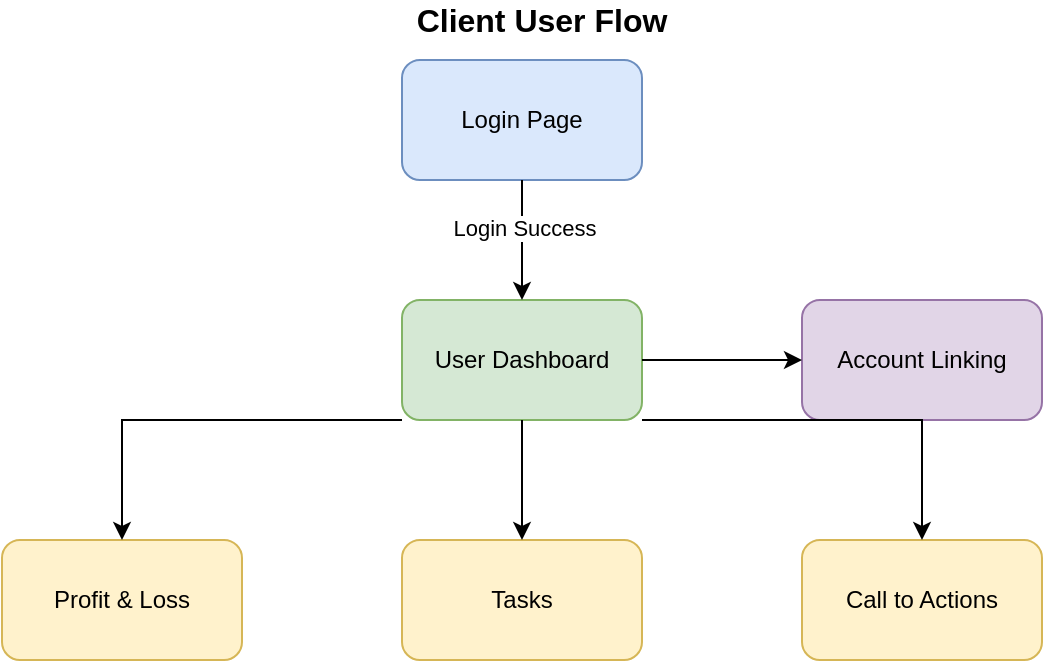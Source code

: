 <mxfile version="21.0.10" type="device">
  <diagram name="Client User Flow" id="client-flow">
    <mxGraphModel dx="1200" dy="800" grid="1" gridSize="10" guides="1" tooltips="1" connect="1" arrows="1" fold="1" page="1" pageScale="1" pageWidth="850" pageHeight="1100" math="0" shadow="0">
      <root>
        <mxCell id="0" />
        <mxCell id="1" parent="0" />
        <!-- Login -->
        <mxCell id="login" value="Login Page" style="rounded=1;whiteSpace=wrap;html=1;fillColor=#dae8fc;strokeColor=#6c8ebf;" vertex="1" parent="1">
          <mxGeometry x="320" y="40" width="120" height="60" as="geometry" />
        </mxCell>
        
        <!-- Account Linking -->
        <mxCell id="account_linking" value="Account Linking" style="rounded=1;whiteSpace=wrap;html=1;fillColor=#e1d5e7;strokeColor=#9673a6;" vertex="1" parent="1">
          <mxGeometry x="520" y="160" width="120" height="60" as="geometry" />
        </mxCell>
        
        <!-- User Dashboard -->
        <mxCell id="user_dashboard" value="User Dashboard" style="rounded=1;whiteSpace=wrap;html=1;fillColor=#d5e8d4;strokeColor=#82b366;" vertex="1" parent="1">
          <mxGeometry x="320" y="160" width="120" height="60" as="geometry" />
        </mxCell>
        
        <!-- Profit & Loss -->
        <mxCell id="profit_loss" value="Profit &amp; Loss" style="rounded=1;whiteSpace=wrap;html=1;fillColor=#fff2cc;strokeColor=#d6b656;" vertex="1" parent="1">
          <mxGeometry x="120" y="280" width="120" height="60" as="geometry" />
        </mxCell>
        
        <!-- Tasks -->
        <mxCell id="tasks" value="Tasks" style="rounded=1;whiteSpace=wrap;html=1;fillColor=#fff2cc;strokeColor=#d6b656;" vertex="1" parent="1">
          <mxGeometry x="320" y="280" width="120" height="60" as="geometry" />
        </mxCell>
        
        <!-- Call to Actions -->
        <mxCell id="call_to_actions" value="Call to Actions" style="rounded=1;whiteSpace=wrap;html=1;fillColor=#fff2cc;strokeColor=#d6b656;" vertex="1" parent="1">
          <mxGeometry x="520" y="280" width="120" height="60" as="geometry" />
        </mxCell>
        
        <!-- Flow Connections -->
        <!-- Login to Dashboard -->
        <mxCell id="login_to_dashboard" value="" style="endArrow=classic;html=1;rounded=0;exitX=0.5;exitY=1;exitDx=0;exitDy=0;entryX=0.5;entryY=0;entryDx=0;entryDy=0;" edge="1" parent="1" source="login" target="user_dashboard">
          <mxGeometry width="50" height="50" relative="1" as="geometry">
            <mxPoint x="400" y="420" as="sourcePoint" />
            <mxPoint x="450" y="370" as="targetPoint" />
          </mxGeometry>
        </mxCell>
        <mxCell id="login_to_dashboard_label" value="Login Success" style="edgeLabel;html=1;align=center;verticalAlign=middle;resizable=0;points=[];" vertex="1" connectable="0" parent="login_to_dashboard">
          <mxGeometry x="-0.2" y="1" relative="1" as="geometry">
            <mxPoint as="offset" />
          </mxGeometry>
        </mxCell>
        
        <!-- Dashboard to Account Linking -->
        <mxCell id="dashboard_to_account" value="" style="endArrow=classic;html=1;rounded=0;exitX=1;exitY=0.5;exitDx=0;exitDy=0;entryX=0;entryY=0.5;entryDx=0;entryDy=0;" edge="1" parent="1" source="user_dashboard" target="account_linking">
          <mxGeometry width="50" height="50" relative="1" as="geometry">
            <mxPoint x="400" y="420" as="sourcePoint" />
            <mxPoint x="450" y="370" as="targetPoint" />
          </mxGeometry>
        </mxCell>
        
        <!-- Dashboard to Profit Loss -->
        <mxCell id="dashboard_to_pl" value="" style="endArrow=classic;html=1;rounded=0;exitX=0;exitY=1;exitDx=0;exitDy=0;entryX=0.5;entryY=0;entryDx=0;entryDy=0;" edge="1" parent="1" source="user_dashboard" target="profit_loss">
          <mxGeometry width="50" height="50" relative="1" as="geometry">
            <mxPoint x="400" y="420" as="sourcePoint" />
            <mxPoint x="450" y="370" as="targetPoint" />
            <Array as="points">
              <mxPoint x="180" y="220" />
            </Array>
          </mxGeometry>
        </mxCell>
        
        <!-- Dashboard to Tasks -->
        <mxCell id="dashboard_to_tasks" value="" style="endArrow=classic;html=1;rounded=0;exitX=0.5;exitY=1;exitDx=0;exitDy=0;entryX=0.5;entryY=0;entryDx=0;entryDy=0;" edge="1" parent="1" source="user_dashboard" target="tasks">
          <mxGeometry width="50" height="50" relative="1" as="geometry">
            <mxPoint x="400" y="420" as="sourcePoint" />
            <mxPoint x="450" y="370" as="targetPoint" />
          </mxGeometry>
        </mxCell>
        
        <!-- Dashboard to CTAs -->
        <mxCell id="dashboard_to_cta" value="" style="endArrow=classic;html=1;rounded=0;exitX=1;exitY=1;exitDx=0;exitDy=0;entryX=0.5;entryY=0;entryDx=0;entryDy=0;" edge="1" parent="1" source="user_dashboard" target="call_to_actions">
          <mxGeometry width="50" height="50" relative="1" as="geometry">
            <mxPoint x="400" y="420" as="sourcePoint" />
            <mxPoint x="450" y="370" as="targetPoint" />
            <Array as="points">
              <mxPoint x="580" y="220" />
            </Array>
          </mxGeometry>
        </mxCell>
        
        <!-- Title -->
        <mxCell id="title" value="Client User Flow" style="text;html=1;strokeColor=none;fillColor=none;align=center;verticalAlign=middle;whiteSpace=wrap;rounded=0;fontSize=16;fontStyle=1" vertex="1" parent="1">
          <mxGeometry x="320" y="10" width="140" height="20" as="geometry" />
        </mxCell>
      </root>
    </mxGraphModel>
  </diagram>
</mxfile> 